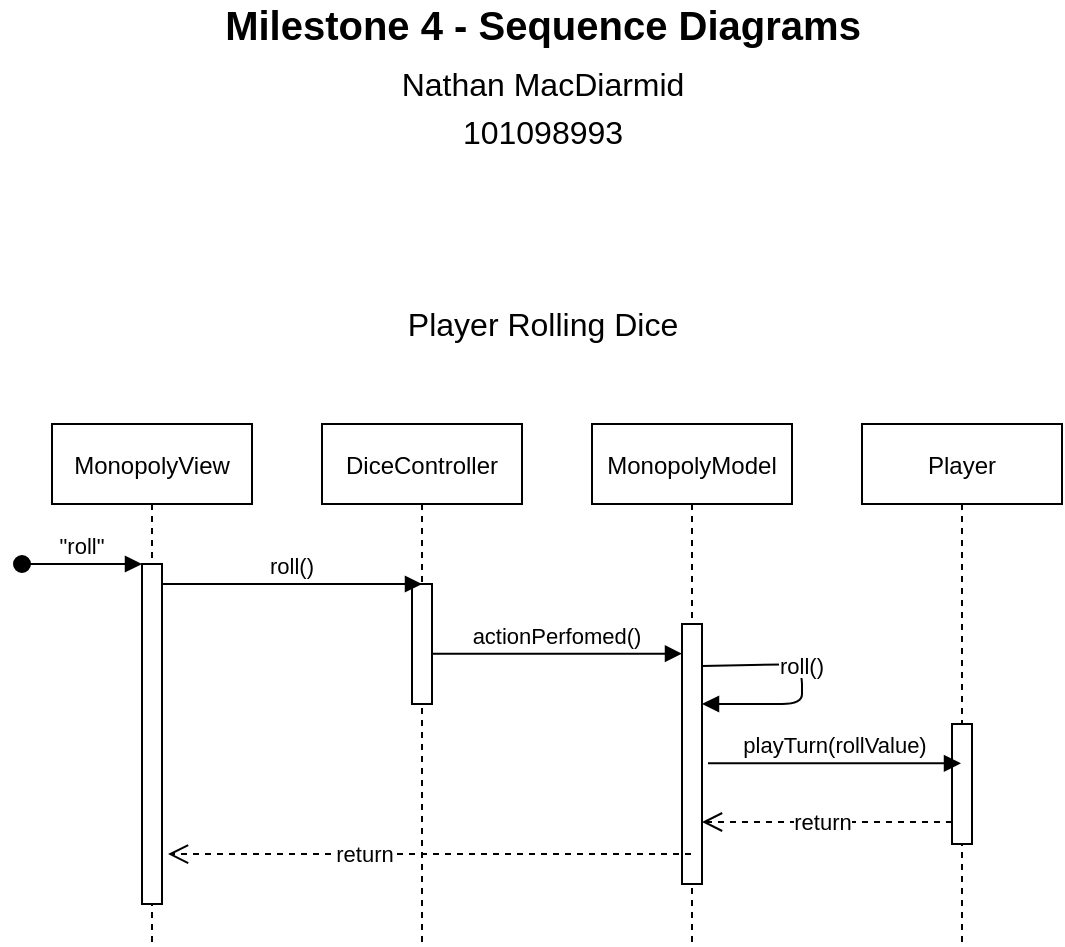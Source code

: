 <mxfile version="15.9.1" type="device"><diagram id="7dwpGt6VOKkBOZRfDeaD" name="Page-1"><mxGraphModel dx="946" dy="589" grid="1" gridSize="10" guides="1" tooltips="1" connect="1" arrows="1" fold="1" page="1" pageScale="1" pageWidth="850" pageHeight="1100" math="0" shadow="0"><root><mxCell id="0"/><mxCell id="1" parent="0"/><mxCell id="sUR4XIHyLuaVXVJBWN8s-1" value="MonopolyView" style="shape=umlLifeline;perimeter=lifelinePerimeter;container=1;collapsible=0;recursiveResize=0;rounded=0;shadow=0;strokeWidth=1;" vertex="1" parent="1"><mxGeometry x="180" y="260" width="100" height="260" as="geometry"/></mxCell><mxCell id="sUR4XIHyLuaVXVJBWN8s-2" value="" style="points=[];perimeter=orthogonalPerimeter;rounded=0;shadow=0;strokeWidth=1;" vertex="1" parent="sUR4XIHyLuaVXVJBWN8s-1"><mxGeometry x="45" y="70" width="10" height="170" as="geometry"/></mxCell><mxCell id="sUR4XIHyLuaVXVJBWN8s-3" value="&quot;roll&quot;" style="verticalAlign=bottom;startArrow=oval;endArrow=block;startSize=8;shadow=0;strokeWidth=1;" edge="1" parent="sUR4XIHyLuaVXVJBWN8s-1" target="sUR4XIHyLuaVXVJBWN8s-2"><mxGeometry relative="1" as="geometry"><mxPoint x="-15" y="70" as="sourcePoint"/></mxGeometry></mxCell><mxCell id="sUR4XIHyLuaVXVJBWN8s-5" value="DiceController" style="shape=umlLifeline;perimeter=lifelinePerimeter;container=1;collapsible=0;recursiveResize=0;rounded=0;shadow=0;strokeWidth=1;" vertex="1" parent="1"><mxGeometry x="315" y="260" width="100" height="260" as="geometry"/></mxCell><mxCell id="sUR4XIHyLuaVXVJBWN8s-6" value="" style="points=[];perimeter=orthogonalPerimeter;rounded=0;shadow=0;strokeWidth=1;" vertex="1" parent="sUR4XIHyLuaVXVJBWN8s-5"><mxGeometry x="45" y="80" width="10" height="60" as="geometry"/></mxCell><mxCell id="sUR4XIHyLuaVXVJBWN8s-10" value="Player" style="shape=umlLifeline;perimeter=lifelinePerimeter;container=1;collapsible=0;recursiveResize=0;rounded=0;shadow=0;strokeWidth=1;" vertex="1" parent="1"><mxGeometry x="585" y="260" width="100" height="260" as="geometry"/></mxCell><mxCell id="sUR4XIHyLuaVXVJBWN8s-11" value="" style="points=[];perimeter=orthogonalPerimeter;rounded=0;shadow=0;strokeWidth=1;" vertex="1" parent="sUR4XIHyLuaVXVJBWN8s-10"><mxGeometry x="45" y="150" width="10" height="60" as="geometry"/></mxCell><mxCell id="sUR4XIHyLuaVXVJBWN8s-12" value="roll()" style="verticalAlign=bottom;endArrow=block;entryX=0.5;entryY=0;shadow=0;strokeWidth=1;entryDx=0;entryDy=0;entryPerimeter=0;" edge="1" parent="1" target="sUR4XIHyLuaVXVJBWN8s-6"><mxGeometry relative="1" as="geometry"><mxPoint x="235" y="340" as="sourcePoint"/><mxPoint x="400" y="360.0" as="targetPoint"/></mxGeometry></mxCell><mxCell id="sUR4XIHyLuaVXVJBWN8s-15" value="&lt;font style=&quot;font-size: 20px&quot;&gt;Milestone 4 - Sequence Diagrams&lt;/font&gt;" style="text;html=1;align=center;verticalAlign=middle;resizable=0;points=[];autosize=1;strokeColor=none;fillColor=none;fontStyle=1" vertex="1" parent="1"><mxGeometry x="260" y="50" width="330" height="20" as="geometry"/></mxCell><mxCell id="sUR4XIHyLuaVXVJBWN8s-16" value="&lt;font style=&quot;font-size: 16px&quot;&gt;Nathan MacDiarmid&lt;br&gt;101098993&lt;/font&gt;" style="text;html=1;align=center;verticalAlign=middle;resizable=0;points=[];autosize=1;strokeColor=none;fillColor=none;fontSize=20;" vertex="1" parent="1"><mxGeometry x="345" y="70" width="160" height="60" as="geometry"/></mxCell><mxCell id="sUR4XIHyLuaVXVJBWN8s-17" value="Player Rolling Dice" style="text;html=1;align=center;verticalAlign=middle;resizable=0;points=[];autosize=1;strokeColor=none;fillColor=none;fontSize=16;" vertex="1" parent="1"><mxGeometry x="350" y="200" width="150" height="20" as="geometry"/></mxCell><mxCell id="sUR4XIHyLuaVXVJBWN8s-18" value="MonopolyModel" style="shape=umlLifeline;perimeter=lifelinePerimeter;container=1;collapsible=0;recursiveResize=0;rounded=0;shadow=0;strokeWidth=1;" vertex="1" parent="1"><mxGeometry x="450" y="260" width="100" height="260" as="geometry"/></mxCell><mxCell id="sUR4XIHyLuaVXVJBWN8s-19" value="" style="points=[];perimeter=orthogonalPerimeter;rounded=0;shadow=0;strokeWidth=1;" vertex="1" parent="sUR4XIHyLuaVXVJBWN8s-18"><mxGeometry x="45" y="100" width="10" height="130" as="geometry"/></mxCell><mxCell id="sUR4XIHyLuaVXVJBWN8s-22" value="roll()" style="verticalAlign=bottom;endArrow=block;shadow=0;strokeWidth=1;" edge="1" parent="sUR4XIHyLuaVXVJBWN8s-18"><mxGeometry relative="1" as="geometry"><mxPoint x="55" y="120.96" as="sourcePoint"/><mxPoint x="55" y="140" as="targetPoint"/><Array as="points"><mxPoint x="105" y="120"/><mxPoint x="105" y="140"/></Array></mxGeometry></mxCell><mxCell id="sUR4XIHyLuaVXVJBWN8s-21" value="actionPerfomed()" style="verticalAlign=bottom;endArrow=block;entryX=0;entryY=0.114;shadow=0;strokeWidth=1;entryDx=0;entryDy=0;entryPerimeter=0;" edge="1" parent="1" source="sUR4XIHyLuaVXVJBWN8s-6" target="sUR4XIHyLuaVXVJBWN8s-19"><mxGeometry relative="1" as="geometry"><mxPoint x="245" y="350" as="sourcePoint"/><mxPoint x="375" y="350" as="targetPoint"/></mxGeometry></mxCell><mxCell id="sUR4XIHyLuaVXVJBWN8s-8" value="" style="verticalAlign=bottom;endArrow=open;dashed=1;endSize=8;shadow=0;strokeWidth=1;entryX=1.3;entryY=0.853;entryDx=0;entryDy=0;entryPerimeter=0;" edge="1" parent="1" target="sUR4XIHyLuaVXVJBWN8s-2" source="sUR4XIHyLuaVXVJBWN8s-18"><mxGeometry relative="1" as="geometry"><mxPoint x="365" y="430" as="targetPoint"/><mxPoint x="445" y="480" as="sourcePoint"/></mxGeometry></mxCell><mxCell id="sUR4XIHyLuaVXVJBWN8s-9" value="return" style="edgeLabel;html=1;align=center;verticalAlign=middle;resizable=0;points=[];" vertex="1" connectable="0" parent="sUR4XIHyLuaVXVJBWN8s-8"><mxGeometry x="-0.202" y="-2" relative="1" as="geometry"><mxPoint x="-59" y="2" as="offset"/></mxGeometry></mxCell><mxCell id="sUR4XIHyLuaVXVJBWN8s-23" value="playTurn(rollValue)" style="verticalAlign=bottom;endArrow=block;shadow=0;strokeWidth=1;exitX=1.3;exitY=0.536;exitDx=0;exitDy=0;exitPerimeter=0;" edge="1" parent="1" source="sUR4XIHyLuaVXVJBWN8s-19" target="sUR4XIHyLuaVXVJBWN8s-10"><mxGeometry relative="1" as="geometry"><mxPoint x="380" y="381.4" as="sourcePoint"/><mxPoint x="505" y="381.4" as="targetPoint"/></mxGeometry></mxCell><mxCell id="sUR4XIHyLuaVXVJBWN8s-24" value="" style="verticalAlign=bottom;endArrow=open;dashed=1;endSize=8;shadow=0;strokeWidth=1;exitX=0;exitY=0.817;exitDx=0;exitDy=0;exitPerimeter=0;" edge="1" parent="1" source="sUR4XIHyLuaVXVJBWN8s-11"><mxGeometry relative="1" as="geometry"><mxPoint x="505" y="459" as="targetPoint"/><mxPoint x="455" y="490" as="sourcePoint"/></mxGeometry></mxCell><mxCell id="sUR4XIHyLuaVXVJBWN8s-25" value="return" style="edgeLabel;html=1;align=center;verticalAlign=middle;resizable=0;points=[];" vertex="1" connectable="0" parent="sUR4XIHyLuaVXVJBWN8s-24"><mxGeometry x="-0.202" y="-2" relative="1" as="geometry"><mxPoint x="-15" y="2" as="offset"/></mxGeometry></mxCell></root></mxGraphModel></diagram></mxfile>